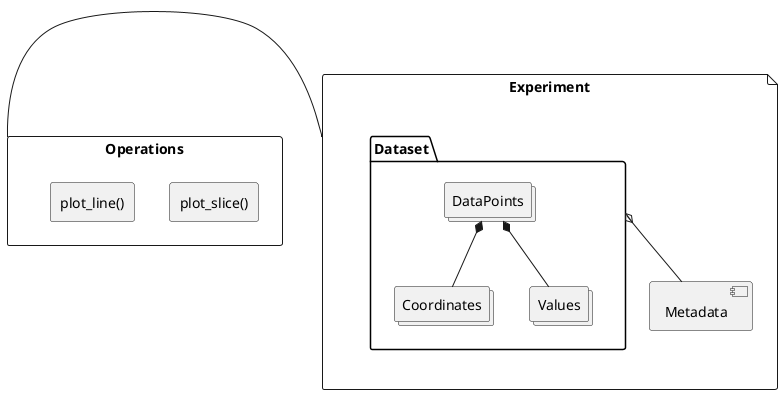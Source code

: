 @startuml

file Experiment as ex {

    folder Dataset as ds {
        collections DataPoints as dp
        collections Coordinates as co
        collections Values as val
    }

    component Metadata as met
}

rectangle Operations as op {

    rectangle "plot_slice()" as ps
    rectangle "plot_line()" as pl

}

ex -l- op

dp *-- co
dp *-- val

ds o-- met

@enduml